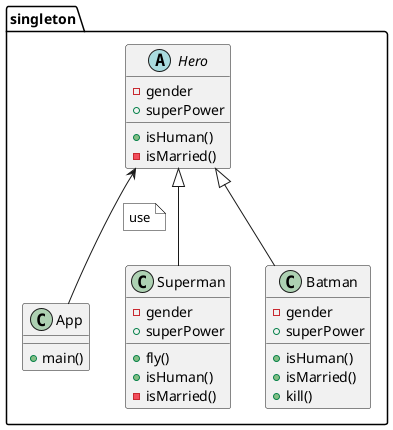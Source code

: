@startuml
package singleton{
    class App{
        + main()
    }
    abstract class Hero{
        - gender
        + superPower
        + isHuman()
        - isMarried()
    }

    class Superman{
        - gender
        + superPower
        + fly()
        + isHuman()
        - isMarried()
    }

    class Batman{
        - gender
        + superPower
        + isHuman()
        + isMarried()
        + kill()
    }

    Hero <|-- Superman
    Hero <|-- Batman
    Hero <-- App
    note left on link #white : use
}
@enduml